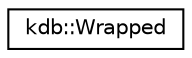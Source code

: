 digraph "Graphical Class Hierarchy"
{
  edge [fontname="Helvetica",fontsize="10",labelfontname="Helvetica",labelfontsize="10"];
  node [fontname="Helvetica",fontsize="10",shape=record];
  rankdir="LR";
  Node1 [label="kdb::Wrapped",height=0.2,width=0.4,color="black", fillcolor="white", style="filled",URL="$classkdb_1_1Wrapped.html",tooltip="Everything implementing this interface can be used as layer. "];
}
